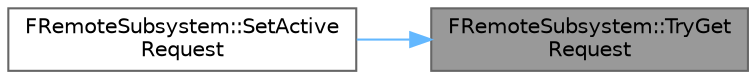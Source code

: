 digraph "FRemoteSubsystem::TryGetRequest"
{
 // INTERACTIVE_SVG=YES
 // LATEX_PDF_SIZE
  bgcolor="transparent";
  edge [fontname=Helvetica,fontsize=10,labelfontname=Helvetica,labelfontsize=10];
  node [fontname=Helvetica,fontsize=10,shape=box,height=0.2,width=0.4];
  rankdir="RL";
  Node1 [id="Node000001",label="FRemoteSubsystem::TryGet\lRequest",height=0.2,width=0.4,color="gray40", fillcolor="grey60", style="filled", fontcolor="black",tooltip=" "];
  Node1 -> Node2 [id="edge1_Node000001_Node000002",dir="back",color="steelblue1",style="solid",tooltip=" "];
  Node2 [id="Node000002",label="FRemoteSubsystem::SetActive\lRequest",height=0.2,width=0.4,color="grey40", fillcolor="white", style="filled",URL="$df/d31/classFRemoteSubsystem.html#a2e06bc3956e89d2d877fce26f4838c09",tooltip=" "];
}
